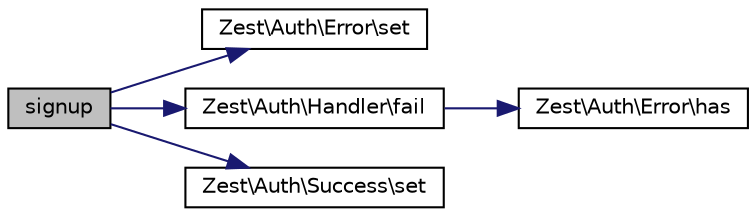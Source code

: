 digraph "signup"
{
  edge [fontname="Helvetica",fontsize="10",labelfontname="Helvetica",labelfontsize="10"];
  node [fontname="Helvetica",fontsize="10",shape=record];
  rankdir="LR";
  Node0 [label="signup",height=0.2,width=0.4,color="black", fillcolor="grey75", style="filled", fontcolor="black"];
  Node0 -> Node1 [color="midnightblue",fontsize="10",style="solid",fontname="Helvetica"];
  Node1 [label="Zest\\Auth\\Error\\set",height=0.2,width=0.4,color="black", fillcolor="white", style="filled",URL="$class_zest_1_1_auth_1_1_error.html#af8908a25550c971e719a2243b130d80b"];
  Node0 -> Node2 [color="midnightblue",fontsize="10",style="solid",fontname="Helvetica"];
  Node2 [label="Zest\\Auth\\Handler\\fail",height=0.2,width=0.4,color="black", fillcolor="white", style="filled",URL="$class_zest_1_1_auth_1_1_handler.html#ac59dac7398e43cca6e7a717ac210c750"];
  Node2 -> Node3 [color="midnightblue",fontsize="10",style="solid",fontname="Helvetica"];
  Node3 [label="Zest\\Auth\\Error\\has",height=0.2,width=0.4,color="black", fillcolor="white", style="filled",URL="$class_zest_1_1_auth_1_1_error.html#a9db60e5b2881ca151b1780e9a4e08560"];
  Node0 -> Node4 [color="midnightblue",fontsize="10",style="solid",fontname="Helvetica"];
  Node4 [label="Zest\\Auth\\Success\\set",height=0.2,width=0.4,color="black", fillcolor="white", style="filled",URL="$class_zest_1_1_auth_1_1_success.html#ac81810b0f33b5e9d34a92bafd04fd85c"];
}
